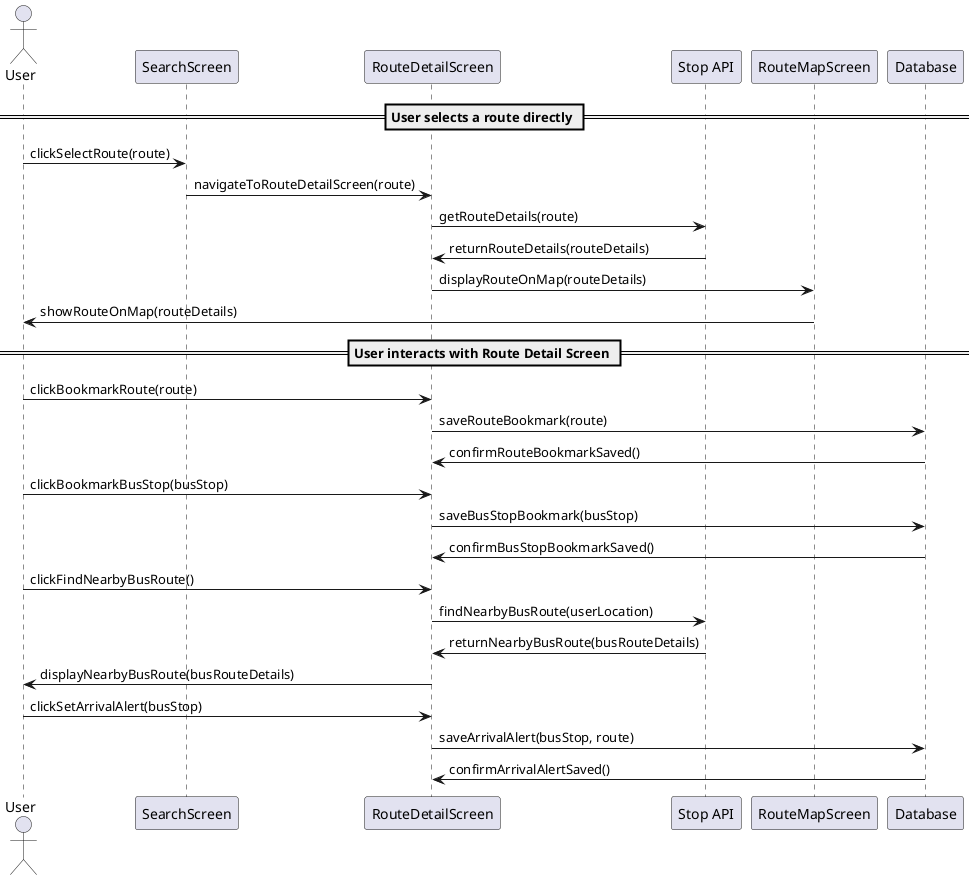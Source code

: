 @startuml

actor User
participant "SearchScreen" as SearchScreen
participant "RouteDetailScreen" as RouteDetailScreen
participant "Stop API" as StopAPI
participant "RouteMapScreen" as RouteMapScreen
participant "Database" as Database

== User selects a route directly ==
User -> SearchScreen : clickSelectRoute(route)
SearchScreen -> RouteDetailScreen : navigateToRouteDetailScreen(route)
RouteDetailScreen -> StopAPI : getRouteDetails(route)
StopAPI -> RouteDetailScreen : returnRouteDetails(routeDetails)
RouteDetailScreen -> RouteMapScreen : displayRouteOnMap(routeDetails)
RouteMapScreen -> User : showRouteOnMap(routeDetails)

== User interacts with Route Detail Screen ==
User -> RouteDetailScreen : clickBookmarkRoute(route)
RouteDetailScreen -> Database : saveRouteBookmark(route)
Database -> RouteDetailScreen : confirmRouteBookmarkSaved()

User -> RouteDetailScreen : clickBookmarkBusStop(busStop)
RouteDetailScreen -> Database : saveBusStopBookmark(busStop)
Database -> RouteDetailScreen : confirmBusStopBookmarkSaved()

User -> RouteDetailScreen : clickFindNearbyBusRoute()
RouteDetailScreen -> StopAPI : findNearbyBusRoute(userLocation)
StopAPI -> RouteDetailScreen : returnNearbyBusRoute(busRouteDetails)
RouteDetailScreen -> User : displayNearbyBusRoute(busRouteDetails)

User -> RouteDetailScreen : clickSetArrivalAlert(busStop)
RouteDetailScreen -> Database : saveArrivalAlert(busStop, route)
Database -> RouteDetailScreen : confirmArrivalAlertSaved()

@enduml
